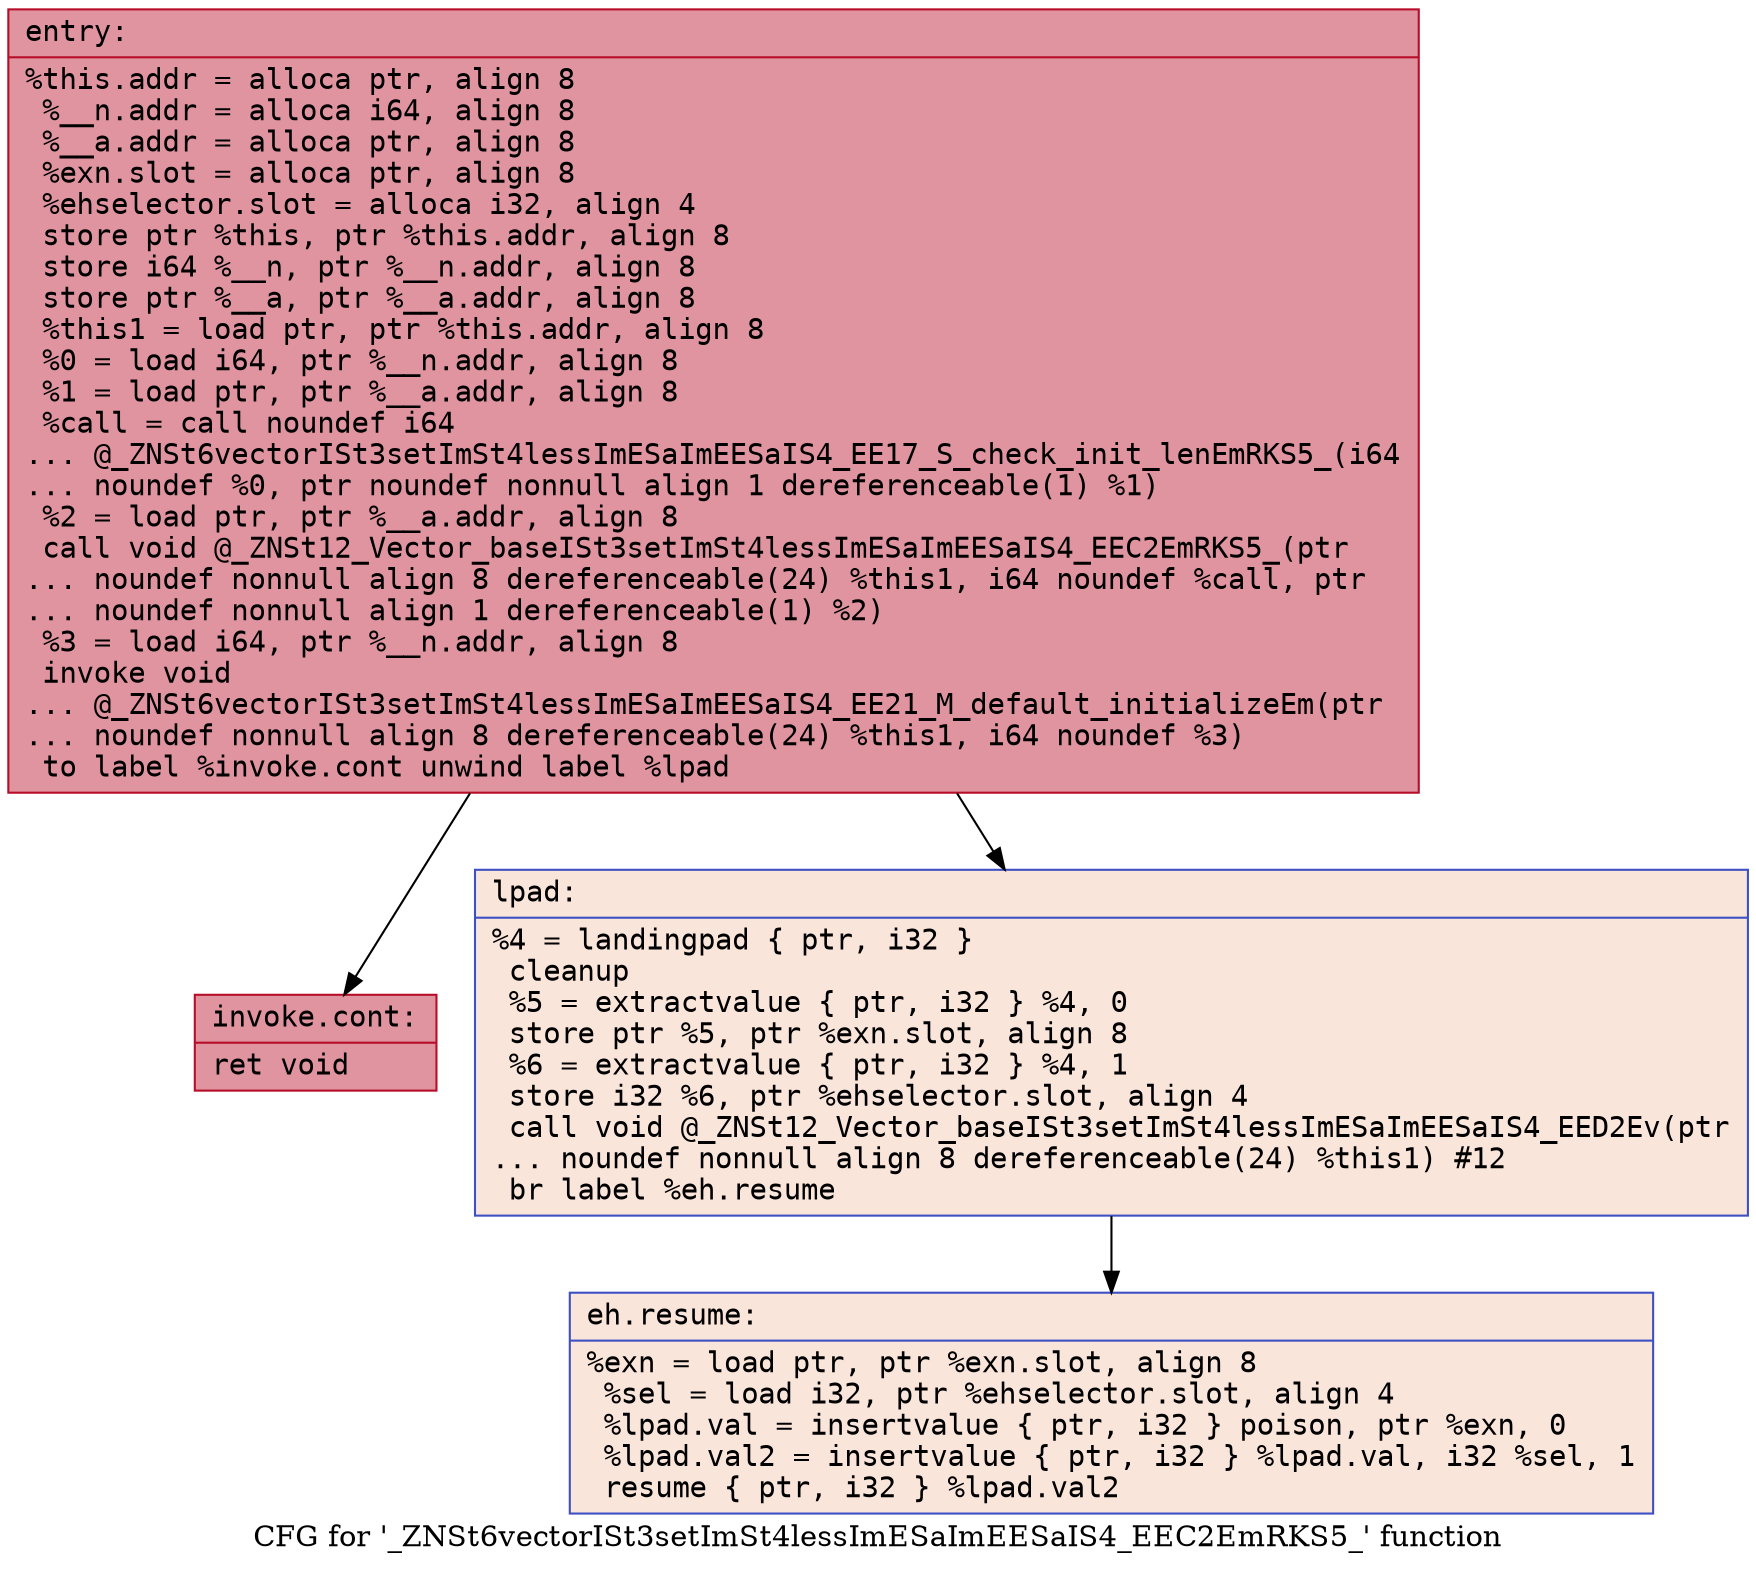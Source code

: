digraph "CFG for '_ZNSt6vectorISt3setImSt4lessImESaImEESaIS4_EEC2EmRKS5_' function" {
	label="CFG for '_ZNSt6vectorISt3setImSt4lessImESaImEESaIS4_EEC2EmRKS5_' function";

	Node0x560dca0db940 [shape=record,color="#b70d28ff", style=filled, fillcolor="#b70d2870" fontname="Courier",label="{entry:\l|  %this.addr = alloca ptr, align 8\l  %__n.addr = alloca i64, align 8\l  %__a.addr = alloca ptr, align 8\l  %exn.slot = alloca ptr, align 8\l  %ehselector.slot = alloca i32, align 4\l  store ptr %this, ptr %this.addr, align 8\l  store i64 %__n, ptr %__n.addr, align 8\l  store ptr %__a, ptr %__a.addr, align 8\l  %this1 = load ptr, ptr %this.addr, align 8\l  %0 = load i64, ptr %__n.addr, align 8\l  %1 = load ptr, ptr %__a.addr, align 8\l  %call = call noundef i64\l... @_ZNSt6vectorISt3setImSt4lessImESaImEESaIS4_EE17_S_check_init_lenEmRKS5_(i64\l... noundef %0, ptr noundef nonnull align 1 dereferenceable(1) %1)\l  %2 = load ptr, ptr %__a.addr, align 8\l  call void @_ZNSt12_Vector_baseISt3setImSt4lessImESaImEESaIS4_EEC2EmRKS5_(ptr\l... noundef nonnull align 8 dereferenceable(24) %this1, i64 noundef %call, ptr\l... noundef nonnull align 1 dereferenceable(1) %2)\l  %3 = load i64, ptr %__n.addr, align 8\l  invoke void\l... @_ZNSt6vectorISt3setImSt4lessImESaImEESaIS4_EE21_M_default_initializeEm(ptr\l... noundef nonnull align 8 dereferenceable(24) %this1, i64 noundef %3)\l          to label %invoke.cont unwind label %lpad\l}"];
	Node0x560dca0db940 -> Node0x560dca0dc4b0[tooltip="entry -> invoke.cont\nProbability 100.00%" ];
	Node0x560dca0db940 -> Node0x560dca0dc500[tooltip="entry -> lpad\nProbability 0.00%" ];
	Node0x560dca0dc4b0 [shape=record,color="#b70d28ff", style=filled, fillcolor="#b70d2870" fontname="Courier",label="{invoke.cont:\l|  ret void\l}"];
	Node0x560dca0dc500 [shape=record,color="#3d50c3ff", style=filled, fillcolor="#f4c5ad70" fontname="Courier",label="{lpad:\l|  %4 = landingpad \{ ptr, i32 \}\l          cleanup\l  %5 = extractvalue \{ ptr, i32 \} %4, 0\l  store ptr %5, ptr %exn.slot, align 8\l  %6 = extractvalue \{ ptr, i32 \} %4, 1\l  store i32 %6, ptr %ehselector.slot, align 4\l  call void @_ZNSt12_Vector_baseISt3setImSt4lessImESaImEESaIS4_EED2Ev(ptr\l... noundef nonnull align 8 dereferenceable(24) %this1) #12\l  br label %eh.resume\l}"];
	Node0x560dca0dc500 -> Node0x560dca0dcbc0[tooltip="lpad -> eh.resume\nProbability 100.00%" ];
	Node0x560dca0dcbc0 [shape=record,color="#3d50c3ff", style=filled, fillcolor="#f4c5ad70" fontname="Courier",label="{eh.resume:\l|  %exn = load ptr, ptr %exn.slot, align 8\l  %sel = load i32, ptr %ehselector.slot, align 4\l  %lpad.val = insertvalue \{ ptr, i32 \} poison, ptr %exn, 0\l  %lpad.val2 = insertvalue \{ ptr, i32 \} %lpad.val, i32 %sel, 1\l  resume \{ ptr, i32 \} %lpad.val2\l}"];
}
